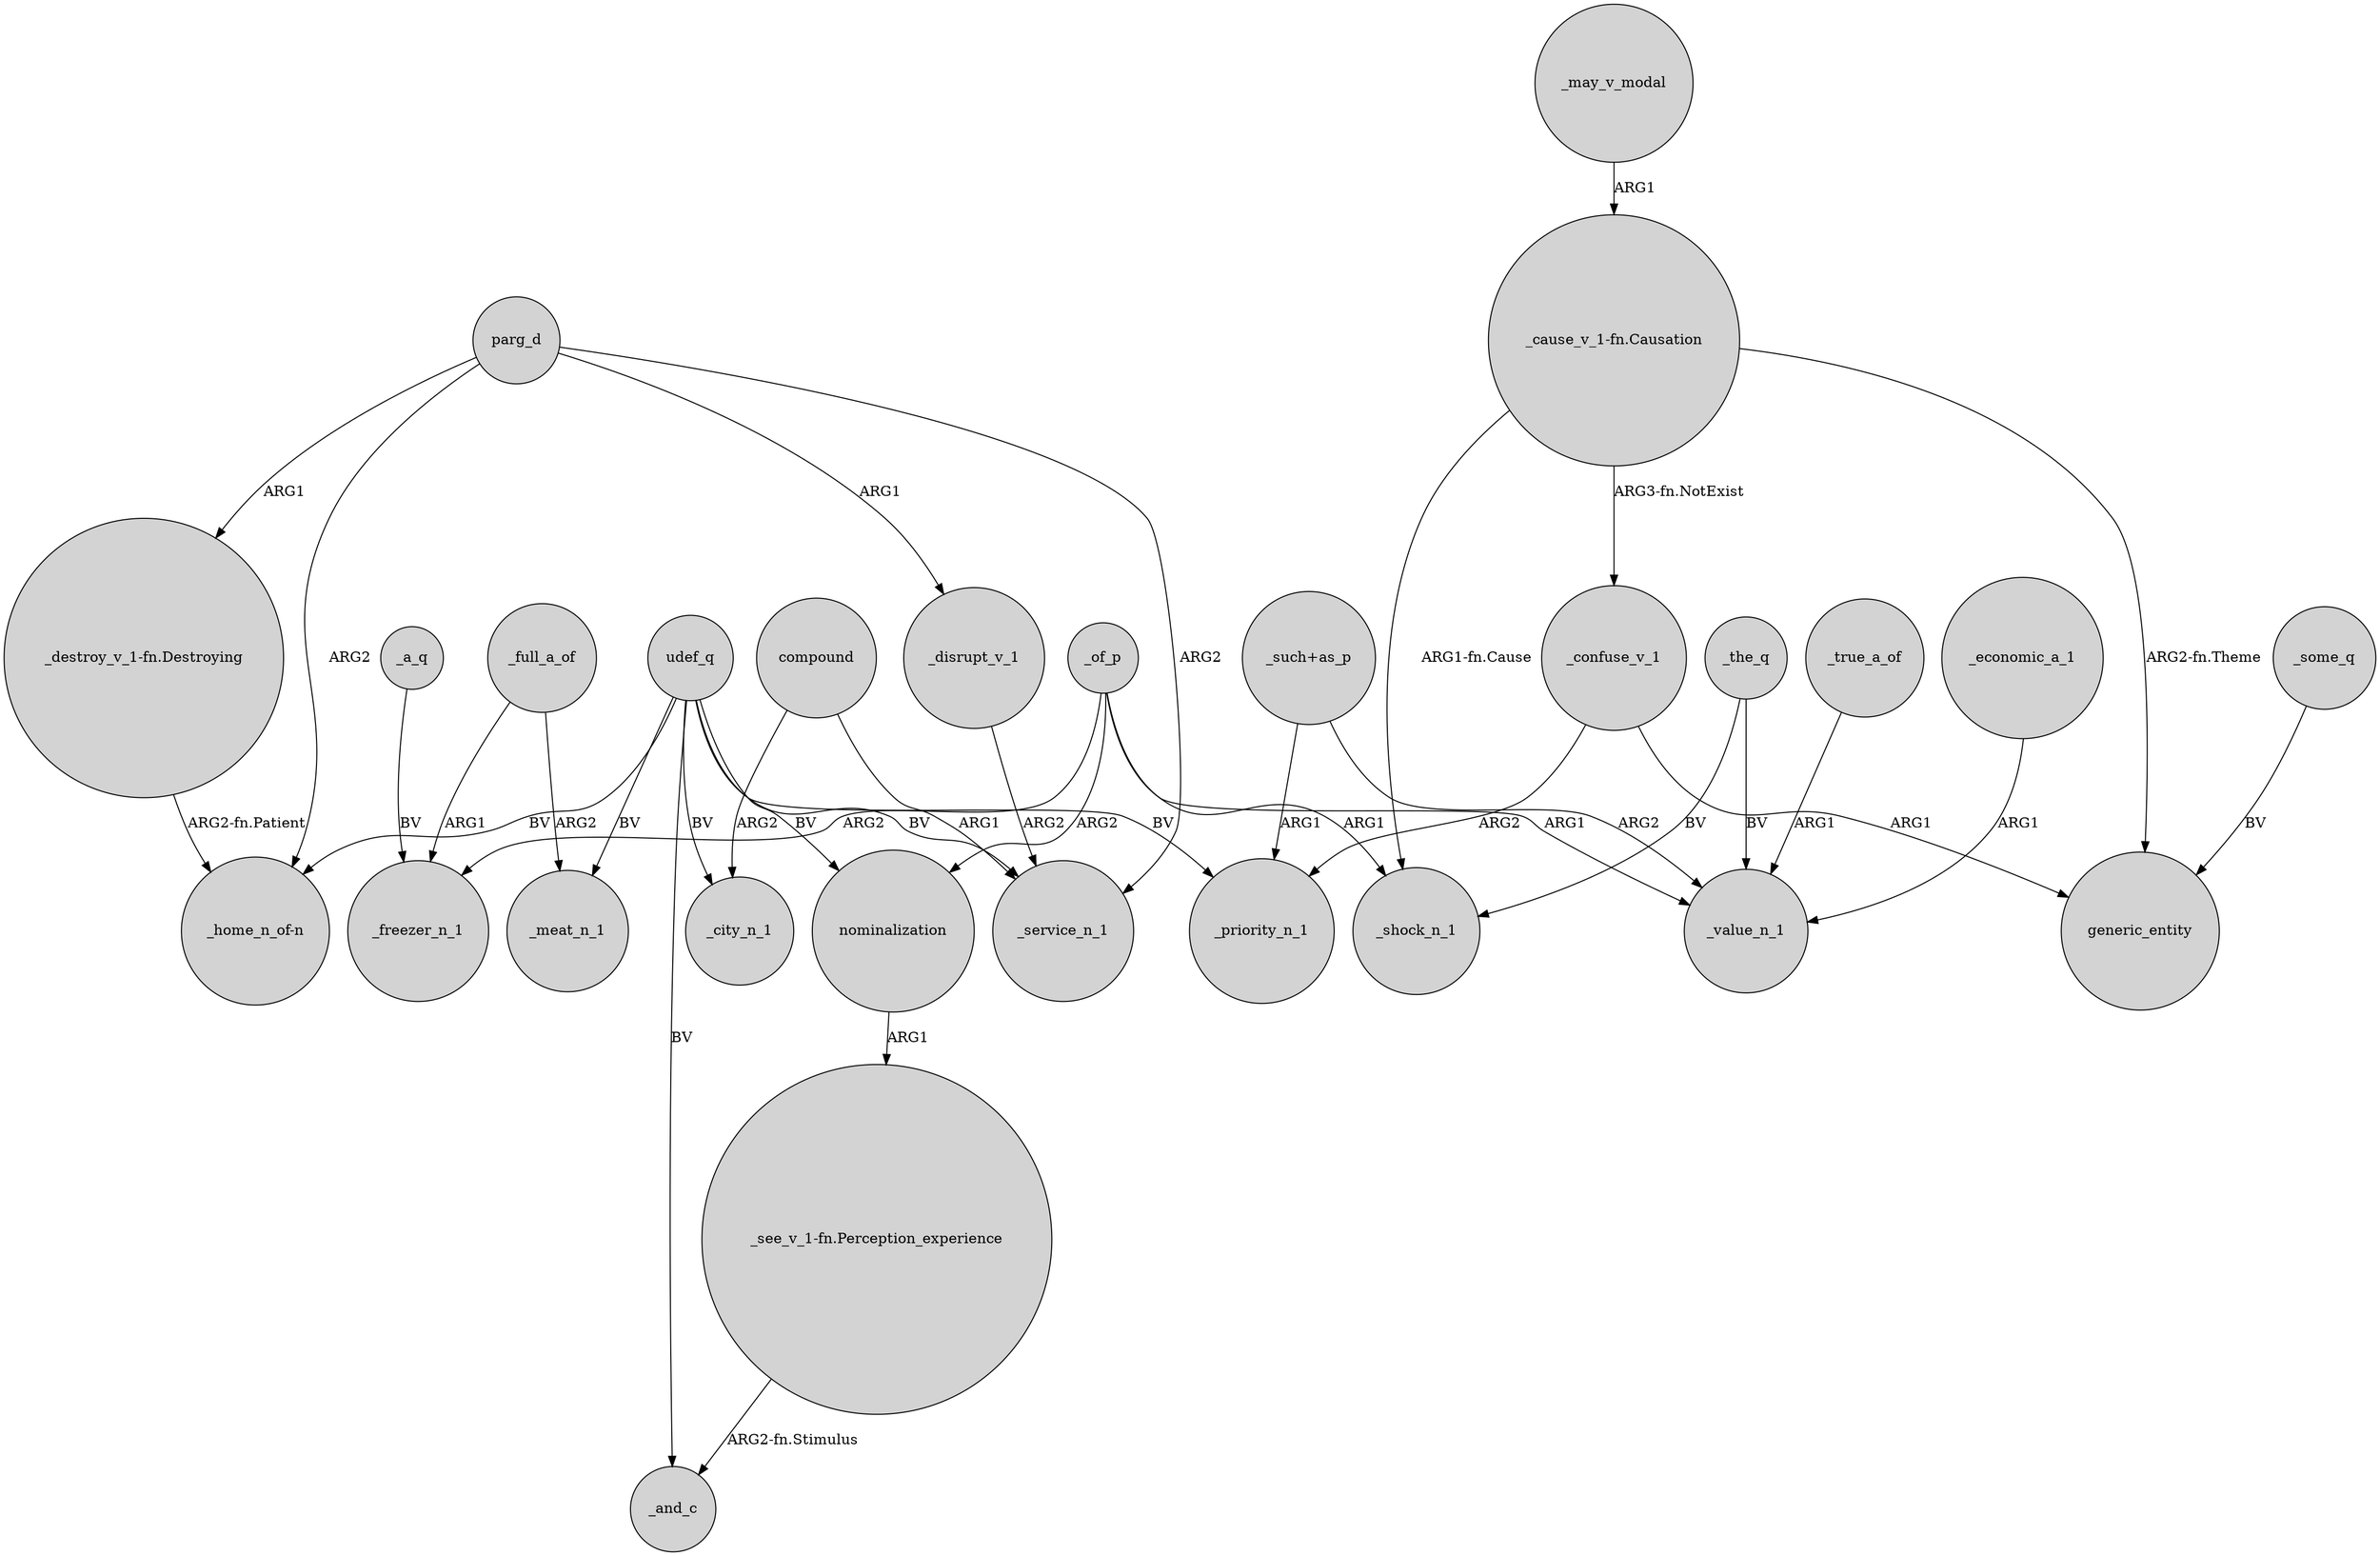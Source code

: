 digraph {
	node [shape=circle style=filled]
	_may_v_modal -> "_cause_v_1-fn.Causation" [label=ARG1]
	_of_p -> _freezer_n_1 [label=ARG2]
	parg_d -> "_destroy_v_1-fn.Destroying" [label=ARG1]
	_a_q -> _freezer_n_1 [label=BV]
	parg_d -> _service_n_1 [label=ARG2]
	"_destroy_v_1-fn.Destroying" -> "_home_n_of-n" [label="ARG2-fn.Patient"]
	_of_p -> _value_n_1 [label=ARG1]
	udef_q -> "_home_n_of-n" [label=BV]
	"_such+as_p" -> _priority_n_1 [label=ARG1]
	compound -> _city_n_1 [label=ARG2]
	_full_a_of -> _freezer_n_1 [label=ARG1]
	_of_p -> _shock_n_1 [label=ARG1]
	"_such+as_p" -> _value_n_1 [label=ARG2]
	_confuse_v_1 -> generic_entity [label=ARG1]
	_true_a_of -> _value_n_1 [label=ARG1]
	udef_q -> _city_n_1 [label=BV]
	_the_q -> _shock_n_1 [label=BV]
	udef_q -> _service_n_1 [label=BV]
	"_cause_v_1-fn.Causation" -> _confuse_v_1 [label="ARG3-fn.NotExist"]
	_full_a_of -> _meat_n_1 [label=ARG2]
	_confuse_v_1 -> _priority_n_1 [label=ARG2]
	_of_p -> nominalization [label=ARG2]
	"_cause_v_1-fn.Causation" -> generic_entity [label="ARG2-fn.Theme"]
	"_cause_v_1-fn.Causation" -> _shock_n_1 [label="ARG1-fn.Cause"]
	_some_q -> generic_entity [label=BV]
	udef_q -> nominalization [label=BV]
	_the_q -> _value_n_1 [label=BV]
	nominalization -> "_see_v_1-fn.Perception_experience" [label=ARG1]
	parg_d -> "_home_n_of-n" [label=ARG2]
	udef_q -> _priority_n_1 [label=BV]
	udef_q -> _and_c [label=BV]
	udef_q -> _meat_n_1 [label=BV]
	compound -> _service_n_1 [label=ARG1]
	parg_d -> _disrupt_v_1 [label=ARG1]
	"_see_v_1-fn.Perception_experience" -> _and_c [label="ARG2-fn.Stimulus"]
	_economic_a_1 -> _value_n_1 [label=ARG1]
	_disrupt_v_1 -> _service_n_1 [label=ARG2]
}
